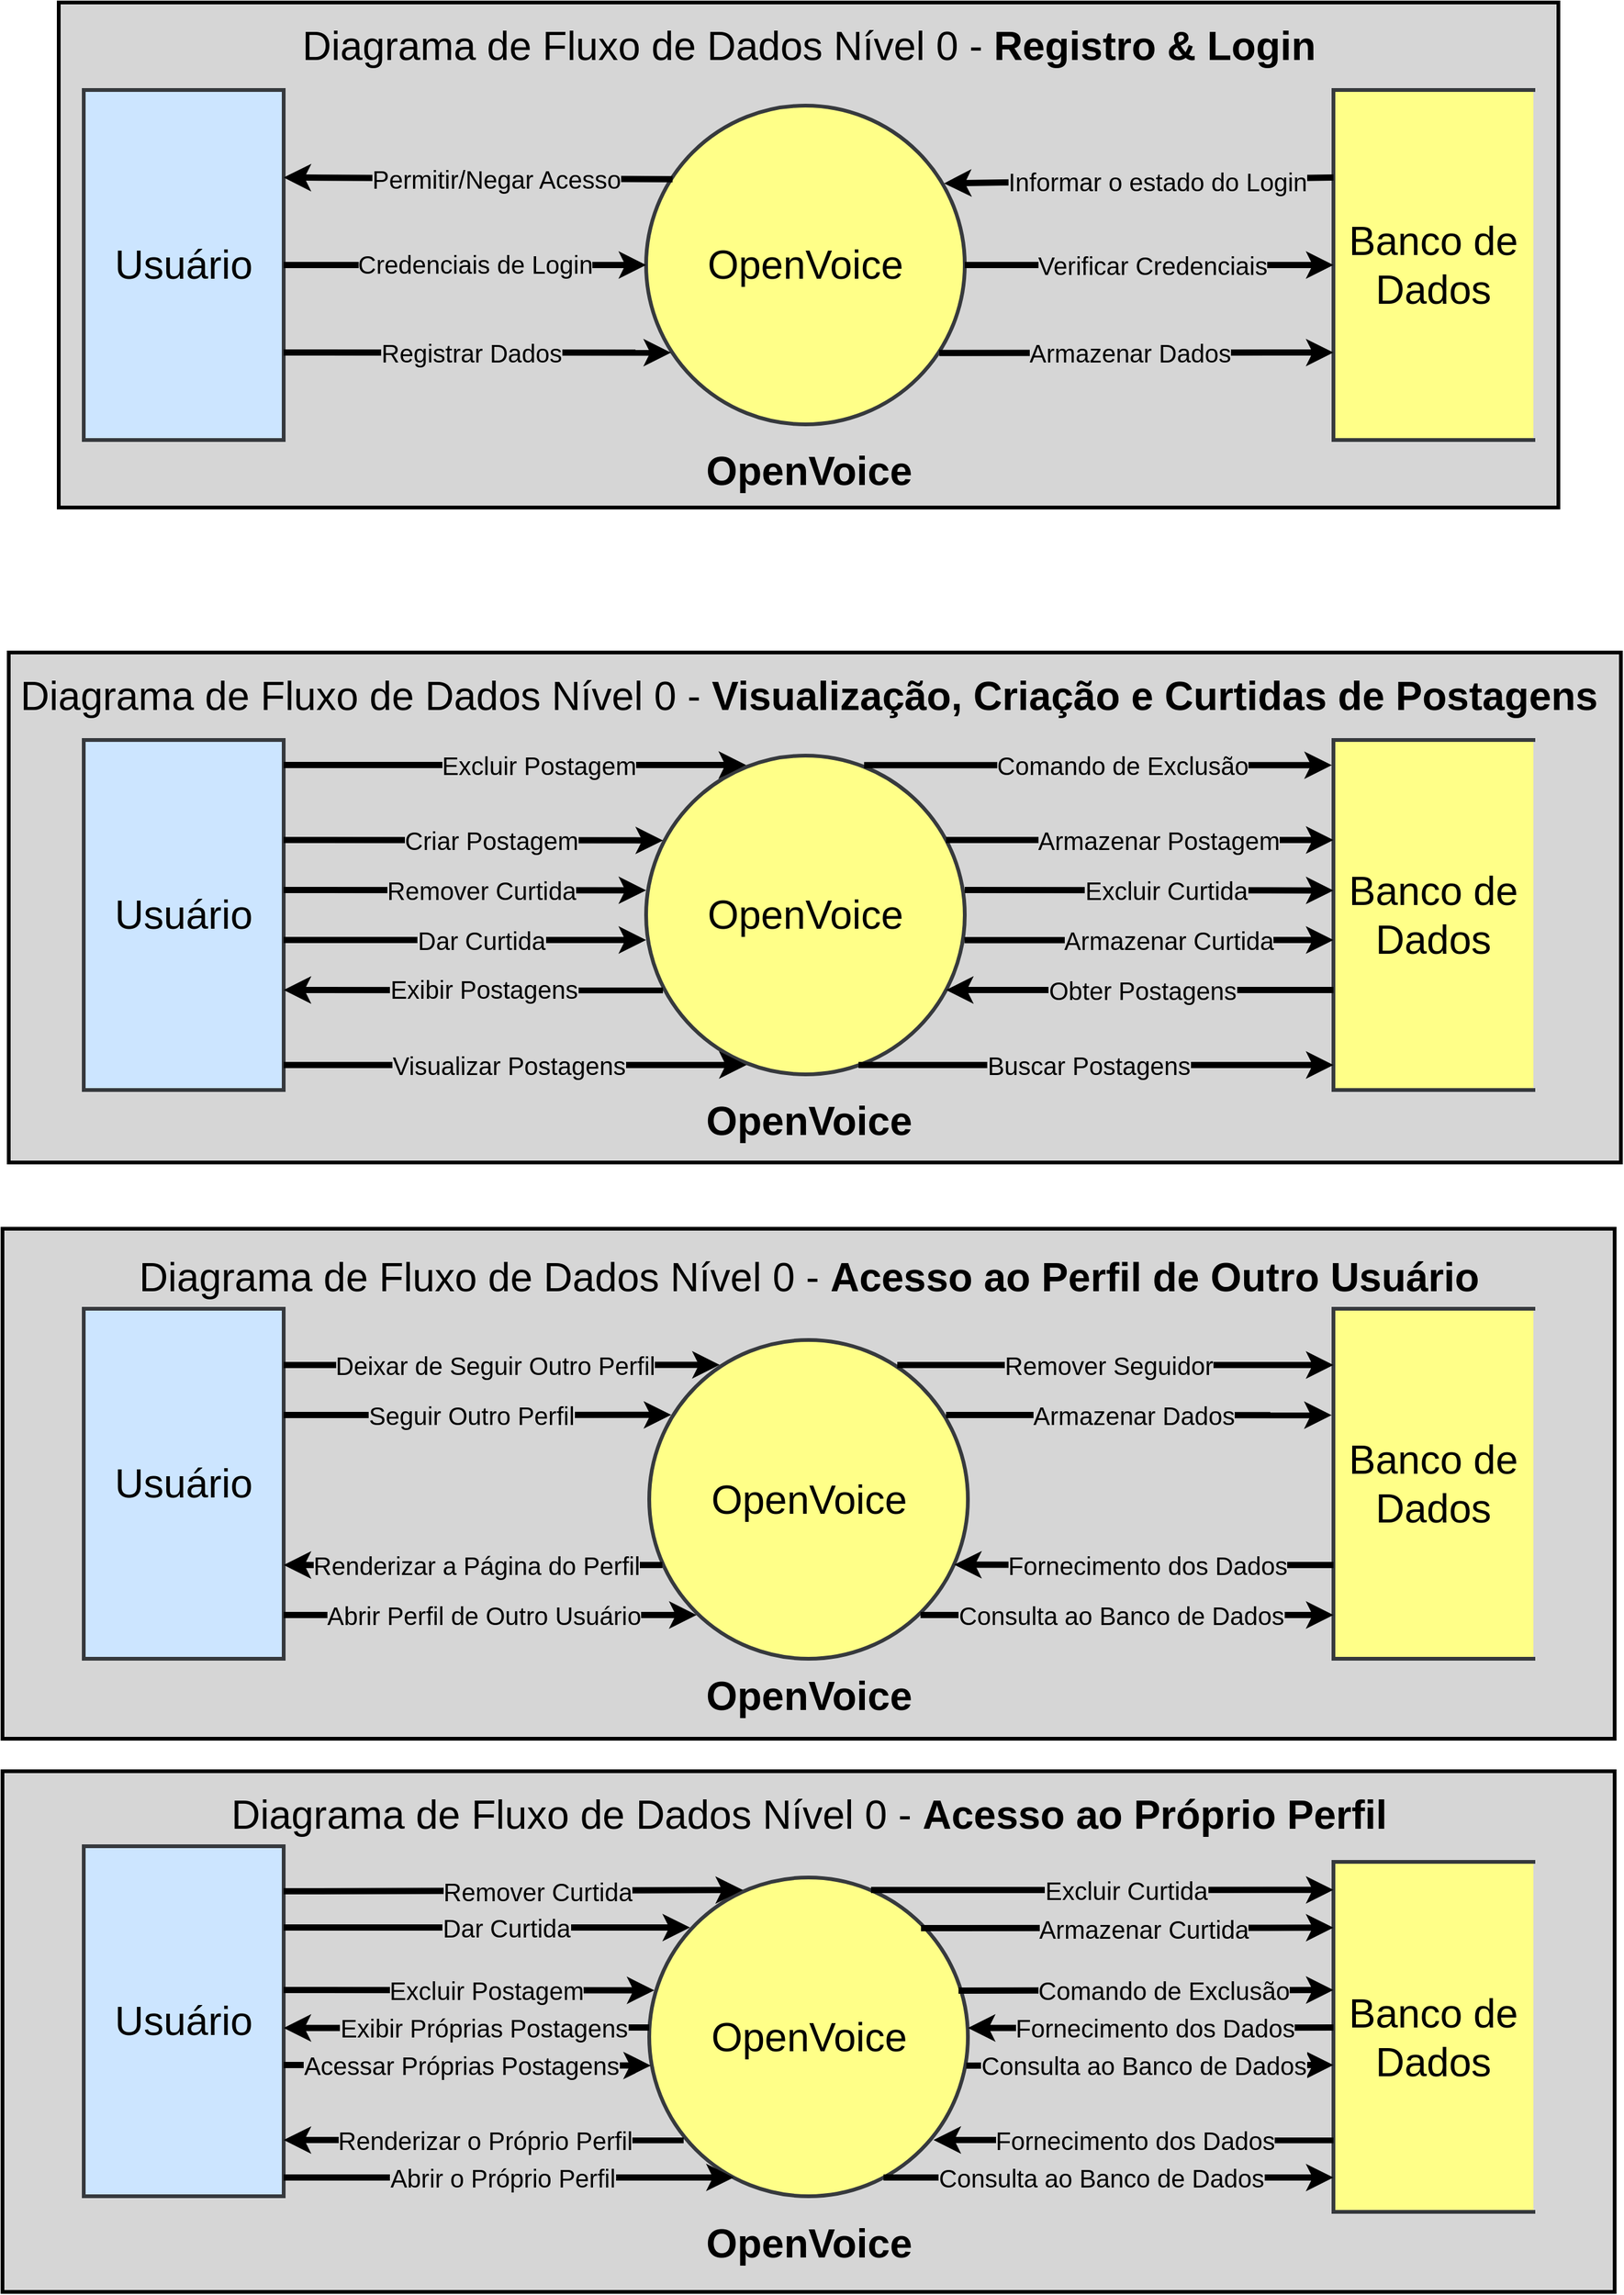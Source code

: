 <mxfile version="24.8.4">
  <diagram name="Page-1" id="RUOL-5rVlNPiTvtHbr-Q">
    <mxGraphModel dx="2350" dy="1189" grid="1" gridSize="10" guides="1" tooltips="1" connect="1" arrows="1" fold="1" page="1" pageScale="1" pageWidth="850" pageHeight="1100" math="0" shadow="0">
      <root>
        <mxCell id="0" />
        <mxCell id="1" parent="0" />
        <mxCell id="506OfyDcRm0gbcX-E0wF-4" value="" style="group" parent="1" vertex="1" connectable="0">
          <mxGeometry x="-560" y="150" width="1200" height="404" as="geometry" />
        </mxCell>
        <mxCell id="dgugD9RGf2uUf7r9yJ4--31" value="" style="rounded=0;whiteSpace=wrap;html=1;font-weight:bold;strokeWidth=3;perimeterSpacing=0;fillColor=#D6D6D6;fillStyle=solid;" parent="506OfyDcRm0gbcX-E0wF-4" vertex="1">
          <mxGeometry width="1200" height="404" as="geometry" />
        </mxCell>
        <mxCell id="dgugD9RGf2uUf7r9yJ4--1" value="&lt;font style=&quot;font-size: 32px;&quot;&gt;OpenVoice&lt;br&gt;&lt;/font&gt;" style="ellipse;whiteSpace=wrap;html=1;aspect=fixed;strokeWidth=3;fillColor=#ffff88;strokeColor=#36393d;" parent="506OfyDcRm0gbcX-E0wF-4" vertex="1">
          <mxGeometry x="470" y="82.5" width="255" height="255" as="geometry" />
        </mxCell>
        <mxCell id="dgugD9RGf2uUf7r9yJ4--2" value="&lt;font style=&quot;font-size: 32px;&quot;&gt;Usuário&lt;/font&gt;" style="html=1;dashed=0;whiteSpace=wrap;strokeWidth=3;fillColor=#cce5ff;strokeColor=#36393d;" parent="506OfyDcRm0gbcX-E0wF-4" vertex="1">
          <mxGeometry x="20" y="70" width="160" height="280" as="geometry" />
        </mxCell>
        <mxCell id="dgugD9RGf2uUf7r9yJ4--3" value="&lt;font style=&quot;font-size: 32px;&quot;&gt;Banco de Dados&lt;br&gt;&lt;/font&gt;" style="html=1;dashed=0;whiteSpace=wrap;shape=partialRectangle;right=0;strokeWidth=3;fillColor=#ffff88;strokeColor=#36393d;" parent="506OfyDcRm0gbcX-E0wF-4" vertex="1">
          <mxGeometry x="1020" y="70" width="160" height="280" as="geometry" />
        </mxCell>
        <mxCell id="dgugD9RGf2uUf7r9yJ4--4" value="&amp;nbsp;" style="endArrow=classic;html=1;rounded=0;strokeWidth=5;exitX=1;exitY=0.75;exitDx=0;exitDy=0;entryX=0.078;entryY=0.775;entryDx=0;entryDy=0;startArrow=none;startFill=0;endFill=1;entryPerimeter=0;" parent="506OfyDcRm0gbcX-E0wF-4" source="dgugD9RGf2uUf7r9yJ4--2" target="dgugD9RGf2uUf7r9yJ4--1" edge="1">
          <mxGeometry width="50" height="50" relative="1" as="geometry">
            <mxPoint x="470" y="340" as="sourcePoint" />
            <mxPoint x="520" y="290" as="targetPoint" />
          </mxGeometry>
        </mxCell>
        <mxCell id="dgugD9RGf2uUf7r9yJ4--5" value="&lt;font style=&quot;font-size: 20px;&quot;&gt;Registrar Dados&lt;/font&gt;" style="edgeLabel;html=1;align=center;verticalAlign=middle;resizable=0;points=[];labelBackgroundColor=#d6d6d6;" parent="dgugD9RGf2uUf7r9yJ4--4" vertex="1" connectable="0">
          <mxGeometry x="-0.032" relative="1" as="geometry">
            <mxPoint as="offset" />
          </mxGeometry>
        </mxCell>
        <mxCell id="dgugD9RGf2uUf7r9yJ4--10" value="" style="endArrow=classic;html=1;rounded=0;strokeWidth=5;endFill=1;exitX=1;exitY=0.5;exitDx=0;exitDy=0;entryX=0;entryY=0.5;entryDx=0;entryDy=0;" parent="506OfyDcRm0gbcX-E0wF-4" source="dgugD9RGf2uUf7r9yJ4--2" target="dgugD9RGf2uUf7r9yJ4--1" edge="1">
          <mxGeometry width="50" height="50" relative="1" as="geometry">
            <mxPoint x="268.0" y="207.71" as="sourcePoint" />
            <mxPoint x="360" y="230" as="targetPoint" />
          </mxGeometry>
        </mxCell>
        <mxCell id="dgugD9RGf2uUf7r9yJ4--15" value="&lt;font style=&quot;font-size: 20px;&quot;&gt;Credenciais de Login&lt;br&gt;&lt;/font&gt;" style="edgeLabel;html=1;align=center;verticalAlign=middle;resizable=0;points=[];labelBackgroundColor=#d6d6d6;" parent="dgugD9RGf2uUf7r9yJ4--10" vertex="1" connectable="0">
          <mxGeometry x="0.052" y="1" relative="1" as="geometry">
            <mxPoint as="offset" />
          </mxGeometry>
        </mxCell>
        <mxCell id="dgugD9RGf2uUf7r9yJ4--14" value="" style="endArrow=classic;html=1;rounded=0;strokeWidth=5;endFill=1;exitX=1;exitY=0.5;exitDx=0;exitDy=0;entryX=0;entryY=0.5;entryDx=0;entryDy=0;startArrow=none;startFill=0;" parent="506OfyDcRm0gbcX-E0wF-4" source="dgugD9RGf2uUf7r9yJ4--1" target="dgugD9RGf2uUf7r9yJ4--3" edge="1">
          <mxGeometry width="50" height="50" relative="1" as="geometry">
            <mxPoint x="740.0" y="216.32" as="sourcePoint" />
            <mxPoint x="1313.96" y="203.68" as="targetPoint" />
          </mxGeometry>
        </mxCell>
        <mxCell id="dgugD9RGf2uUf7r9yJ4--17" value="&lt;font style=&quot;font-size: 20px;&quot;&gt;Verificar Credenciais&lt;br&gt;&lt;/font&gt;" style="edgeLabel;html=1;align=center;verticalAlign=middle;resizable=0;points=[];labelBackgroundColor=#d6d6d6;" parent="dgugD9RGf2uUf7r9yJ4--14" vertex="1" connectable="0">
          <mxGeometry x="-0.158" relative="1" as="geometry">
            <mxPoint x="26" as="offset" />
          </mxGeometry>
        </mxCell>
        <mxCell id="dgugD9RGf2uUf7r9yJ4--18" value="" style="endArrow=none;html=1;rounded=0;strokeWidth=5;endFill=0;entryX=0;entryY=0.25;entryDx=0;entryDy=0;startArrow=classic;startFill=1;exitX=0.935;exitY=0.244;exitDx=0;exitDy=0;exitPerimeter=0;" parent="506OfyDcRm0gbcX-E0wF-4" source="dgugD9RGf2uUf7r9yJ4--1" target="dgugD9RGf2uUf7r9yJ4--3" edge="1">
          <mxGeometry width="50" height="50" relative="1" as="geometry">
            <mxPoint x="700" y="-17.66" as="sourcePoint" />
            <mxPoint x="1257.5" y="-40.0" as="targetPoint" />
          </mxGeometry>
        </mxCell>
        <mxCell id="dgugD9RGf2uUf7r9yJ4--19" value="&lt;font style=&quot;font-size: 20px;&quot;&gt;Informar o estado do Login&lt;br&gt;&lt;/font&gt;" style="edgeLabel;html=1;align=center;verticalAlign=middle;resizable=0;points=[];labelBackgroundColor=#d6d6d6;" parent="dgugD9RGf2uUf7r9yJ4--18" vertex="1" connectable="0">
          <mxGeometry x="-0.158" relative="1" as="geometry">
            <mxPoint x="39" as="offset" />
          </mxGeometry>
        </mxCell>
        <mxCell id="dgugD9RGf2uUf7r9yJ4--22" value="" style="endArrow=classic;html=1;rounded=0;strokeWidth=5;endFill=1;entryX=1;entryY=0.25;entryDx=0;entryDy=0;startArrow=none;startFill=0;exitX=0.083;exitY=0.231;exitDx=0;exitDy=0;exitPerimeter=0;" parent="506OfyDcRm0gbcX-E0wF-4" source="dgugD9RGf2uUf7r9yJ4--1" target="dgugD9RGf2uUf7r9yJ4--2" edge="1">
          <mxGeometry width="50" height="50" relative="1" as="geometry">
            <mxPoint x="360.0" y="33.1" as="sourcePoint" />
            <mxPoint x="911.2" as="targetPoint" />
          </mxGeometry>
        </mxCell>
        <mxCell id="dgugD9RGf2uUf7r9yJ4--23" value="&lt;font style=&quot;font-size: 20px;&quot;&gt;Permitir/Negar Acesso&lt;br&gt;&lt;/font&gt;" style="edgeLabel;html=1;align=center;verticalAlign=middle;resizable=0;points=[];labelBackgroundColor=#d6d6d6;" parent="dgugD9RGf2uUf7r9yJ4--22" vertex="1" connectable="0">
          <mxGeometry x="-0.158" relative="1" as="geometry">
            <mxPoint x="-10" as="offset" />
          </mxGeometry>
        </mxCell>
        <mxCell id="dgugD9RGf2uUf7r9yJ4--28" value="&amp;nbsp;" style="endArrow=classic;html=1;rounded=0;strokeWidth=5;exitX=0.92;exitY=0.776;exitDx=0;exitDy=0;entryX=0.078;entryY=0.775;entryDx=0;entryDy=0;startArrow=none;startFill=0;endFill=1;entryPerimeter=0;exitPerimeter=0;" parent="506OfyDcRm0gbcX-E0wF-4" source="dgugD9RGf2uUf7r9yJ4--1" edge="1">
          <mxGeometry width="50" height="50" relative="1" as="geometry">
            <mxPoint x="710" y="280" as="sourcePoint" />
            <mxPoint x="1020" y="280" as="targetPoint" />
          </mxGeometry>
        </mxCell>
        <mxCell id="dgugD9RGf2uUf7r9yJ4--29" value="&lt;font style=&quot;font-size: 20px;&quot;&gt;Armazenar Dados&lt;br&gt;&lt;/font&gt;" style="edgeLabel;html=1;align=center;verticalAlign=middle;resizable=0;points=[];labelBackgroundColor=#d6d6d6;" parent="dgugD9RGf2uUf7r9yJ4--28" vertex="1" connectable="0">
          <mxGeometry x="-0.032" relative="1" as="geometry">
            <mxPoint as="offset" />
          </mxGeometry>
        </mxCell>
        <mxCell id="506OfyDcRm0gbcX-E0wF-2" value="&lt;font style=&quot;font-size: 32px;&quot;&gt;Diagrama de Fluxo de Dados Nível 0 - &lt;b&gt;Registro &amp;amp; Login&lt;/b&gt;&lt;br&gt;&lt;/font&gt;" style="text;html=1;align=center;verticalAlign=middle;resizable=0;points=[];autosize=1;strokeColor=none;fillColor=none;" parent="506OfyDcRm0gbcX-E0wF-4" vertex="1">
          <mxGeometry x="185" y="10" width="830" height="50" as="geometry" />
        </mxCell>
        <mxCell id="506OfyDcRm0gbcX-E0wF-3" value="&lt;b&gt;&lt;font style=&quot;font-size: 32px;&quot;&gt;OpenVoice&lt;/font&gt;&lt;/b&gt;" style="text;html=1;align=center;verticalAlign=middle;resizable=0;points=[];autosize=1;strokeColor=none;fillColor=none;" parent="506OfyDcRm0gbcX-E0wF-4" vertex="1">
          <mxGeometry x="505" y="350" width="190" height="50" as="geometry" />
        </mxCell>
        <mxCell id="506OfyDcRm0gbcX-E0wF-6" value="d" style="group" parent="1" vertex="1" connectable="0">
          <mxGeometry x="-560" y="670" width="1250" height="408" as="geometry" />
        </mxCell>
        <mxCell id="506OfyDcRm0gbcX-E0wF-49" value="" style="rounded=0;whiteSpace=wrap;html=1;font-weight:bold;strokeWidth=3;perimeterSpacing=0;fillColor=#D6D6D6;fillStyle=solid;" parent="506OfyDcRm0gbcX-E0wF-6" vertex="1">
          <mxGeometry x="-40" width="1290" height="408" as="geometry" />
        </mxCell>
        <mxCell id="506OfyDcRm0gbcX-E0wF-8" value="&lt;font style=&quot;font-size: 32px;&quot;&gt;OpenVoice&lt;br&gt;&lt;/font&gt;" style="ellipse;whiteSpace=wrap;html=1;aspect=fixed;strokeWidth=3;fillColor=#ffff88;strokeColor=#36393d;" parent="506OfyDcRm0gbcX-E0wF-6" vertex="1">
          <mxGeometry x="470" y="82.5" width="255" height="255" as="geometry" />
        </mxCell>
        <mxCell id="506OfyDcRm0gbcX-E0wF-9" value="&lt;font style=&quot;font-size: 32px;&quot;&gt;Usuário&lt;/font&gt;" style="html=1;dashed=0;whiteSpace=wrap;strokeWidth=3;fillColor=#cce5ff;strokeColor=#36393d;" parent="506OfyDcRm0gbcX-E0wF-6" vertex="1">
          <mxGeometry x="20" y="70" width="160" height="280" as="geometry" />
        </mxCell>
        <mxCell id="506OfyDcRm0gbcX-E0wF-10" value="&lt;font style=&quot;font-size: 32px;&quot;&gt;Banco de Dados&lt;br&gt;&lt;/font&gt;" style="html=1;dashed=0;whiteSpace=wrap;shape=partialRectangle;right=0;strokeWidth=3;fillColor=#ffff88;strokeColor=#36393d;" parent="506OfyDcRm0gbcX-E0wF-6" vertex="1">
          <mxGeometry x="1020" y="70" width="160" height="280" as="geometry" />
        </mxCell>
        <mxCell id="506OfyDcRm0gbcX-E0wF-11" value="&amp;nbsp;" style="endArrow=classic;html=1;rounded=0;strokeWidth=5;startArrow=none;startFill=0;endFill=1;" parent="506OfyDcRm0gbcX-E0wF-6" edge="1">
          <mxGeometry width="50" height="50" relative="1" as="geometry">
            <mxPoint x="180" y="330" as="sourcePoint" />
            <mxPoint x="550.385" y="330" as="targetPoint" />
          </mxGeometry>
        </mxCell>
        <mxCell id="506OfyDcRm0gbcX-E0wF-12" value="&lt;font style=&quot;font-size: 20px;&quot;&gt;Visualizar Postagens&lt;br&gt;&lt;/font&gt;" style="edgeLabel;html=1;align=center;verticalAlign=middle;resizable=0;points=[];labelBackgroundColor=#d6d6d6;" parent="506OfyDcRm0gbcX-E0wF-11" vertex="1" connectable="0">
          <mxGeometry x="-0.032" relative="1" as="geometry">
            <mxPoint as="offset" />
          </mxGeometry>
        </mxCell>
        <mxCell id="506OfyDcRm0gbcX-E0wF-13" value="" style="endArrow=none;html=1;rounded=0;strokeWidth=5;endFill=0;startArrow=classic;startFill=1;entryX=0.053;entryY=0.736;entryDx=0;entryDy=0;entryPerimeter=0;" parent="506OfyDcRm0gbcX-E0wF-6" target="506OfyDcRm0gbcX-E0wF-8" edge="1">
          <mxGeometry width="50" height="50" relative="1" as="geometry">
            <mxPoint x="180" y="270" as="sourcePoint" />
            <mxPoint x="480" y="270" as="targetPoint" />
          </mxGeometry>
        </mxCell>
        <mxCell id="506OfyDcRm0gbcX-E0wF-14" value="&lt;font style=&quot;font-size: 20px;&quot;&gt;Exibir Postagens&lt;br&gt;&lt;/font&gt;" style="edgeLabel;html=1;align=center;verticalAlign=middle;resizable=0;points=[];labelBackgroundColor=#d6d6d6;" parent="506OfyDcRm0gbcX-E0wF-13" vertex="1" connectable="0">
          <mxGeometry x="0.052" y="1" relative="1" as="geometry">
            <mxPoint as="offset" />
          </mxGeometry>
        </mxCell>
        <mxCell id="506OfyDcRm0gbcX-E0wF-15" value="&amp;nbsp;" style="endArrow=none;html=1;rounded=0;strokeWidth=5;endFill=0;startArrow=classic;startFill=1;" parent="506OfyDcRm0gbcX-E0wF-6" edge="1">
          <mxGeometry width="50" height="50" relative="1" as="geometry">
            <mxPoint x="710" y="270" as="sourcePoint" />
            <mxPoint x="1020" y="270" as="targetPoint" />
          </mxGeometry>
        </mxCell>
        <mxCell id="506OfyDcRm0gbcX-E0wF-16" value="&lt;font style=&quot;font-size: 20px;&quot;&gt;Obter Postagens&lt;br&gt;&lt;/font&gt;" style="edgeLabel;html=1;align=center;verticalAlign=middle;resizable=0;points=[];labelBackgroundColor=#d6d6d6;" parent="506OfyDcRm0gbcX-E0wF-15" vertex="1" connectable="0">
          <mxGeometry x="-0.158" relative="1" as="geometry">
            <mxPoint x="26" as="offset" />
          </mxGeometry>
        </mxCell>
        <mxCell id="506OfyDcRm0gbcX-E0wF-17" value="" style="endArrow=classic;html=1;rounded=0;strokeWidth=5;endFill=1;startArrow=none;startFill=0;exitX=0.999;exitY=0.579;exitDx=0;exitDy=0;exitPerimeter=0;" parent="506OfyDcRm0gbcX-E0wF-6" source="506OfyDcRm0gbcX-E0wF-8" edge="1">
          <mxGeometry width="50" height="50" relative="1" as="geometry">
            <mxPoint x="730" y="230" as="sourcePoint" />
            <mxPoint x="1020" y="230" as="targetPoint" />
          </mxGeometry>
        </mxCell>
        <mxCell id="506OfyDcRm0gbcX-E0wF-18" value="&lt;font style=&quot;font-size: 20px;&quot;&gt;Armazenar Curtida&lt;br&gt;&lt;/font&gt;" style="edgeLabel;html=1;align=center;verticalAlign=middle;resizable=0;points=[];labelBackgroundColor=#d6d6d6;" parent="506OfyDcRm0gbcX-E0wF-17" vertex="1" connectable="0">
          <mxGeometry x="-0.158" relative="1" as="geometry">
            <mxPoint x="39" as="offset" />
          </mxGeometry>
        </mxCell>
        <mxCell id="506OfyDcRm0gbcX-E0wF-19" value="" style="endArrow=none;html=1;rounded=0;strokeWidth=5;endFill=0;startArrow=classic;startFill=1;" parent="506OfyDcRm0gbcX-E0wF-6" edge="1">
          <mxGeometry width="50" height="50" relative="1" as="geometry">
            <mxPoint x="470" y="230" as="sourcePoint" />
            <mxPoint x="180" y="230" as="targetPoint" />
          </mxGeometry>
        </mxCell>
        <mxCell id="506OfyDcRm0gbcX-E0wF-20" value="&lt;font style=&quot;font-size: 20px;&quot;&gt;Dar Curtida&lt;br&gt;&lt;/font&gt;" style="edgeLabel;html=1;align=center;verticalAlign=middle;resizable=0;points=[];labelBackgroundColor=#d6d6d6;" parent="506OfyDcRm0gbcX-E0wF-19" vertex="1" connectable="0">
          <mxGeometry x="-0.158" relative="1" as="geometry">
            <mxPoint x="-10" as="offset" />
          </mxGeometry>
        </mxCell>
        <mxCell id="506OfyDcRm0gbcX-E0wF-21" value="&amp;nbsp;" style="endArrow=classic;html=1;rounded=0;strokeWidth=5;startArrow=none;startFill=0;endFill=1;" parent="506OfyDcRm0gbcX-E0wF-6" edge="1">
          <mxGeometry width="50" height="50" relative="1" as="geometry">
            <mxPoint x="640" y="330" as="sourcePoint" />
            <mxPoint x="1020" y="330" as="targetPoint" />
          </mxGeometry>
        </mxCell>
        <mxCell id="506OfyDcRm0gbcX-E0wF-22" value="&lt;font style=&quot;font-size: 20px;&quot;&gt;Buscar Postagens&lt;br&gt;&lt;/font&gt;" style="edgeLabel;html=1;align=center;verticalAlign=middle;resizable=0;points=[];labelBackgroundColor=#d6d6d6;" parent="506OfyDcRm0gbcX-E0wF-21" vertex="1" connectable="0">
          <mxGeometry x="-0.032" relative="1" as="geometry">
            <mxPoint as="offset" />
          </mxGeometry>
        </mxCell>
        <mxCell id="506OfyDcRm0gbcX-E0wF-23" value="&lt;font style=&quot;font-size: 32px;&quot;&gt;Diagrama de Fluxo de Dados Nível 0 - &lt;b&gt;Visualização, Criação e Curtidas de Postagens&lt;br&gt;&lt;/b&gt;&lt;/font&gt;" style="text;html=1;align=center;verticalAlign=middle;resizable=0;points=[];autosize=1;strokeColor=none;fillColor=none;" parent="506OfyDcRm0gbcX-E0wF-6" vertex="1">
          <mxGeometry x="-40" y="10" width="1280" height="50" as="geometry" />
        </mxCell>
        <mxCell id="506OfyDcRm0gbcX-E0wF-24" value="&lt;b&gt;&lt;font style=&quot;font-size: 32px;&quot;&gt;OpenVoice&lt;/font&gt;&lt;/b&gt;" style="text;html=1;align=center;verticalAlign=middle;resizable=0;points=[];autosize=1;strokeColor=none;fillColor=none;" parent="506OfyDcRm0gbcX-E0wF-6" vertex="1">
          <mxGeometry x="505" y="350" width="190" height="50" as="geometry" />
        </mxCell>
        <mxCell id="506OfyDcRm0gbcX-E0wF-26" value="" style="endArrow=none;html=1;rounded=0;strokeWidth=5;endFill=0;startArrow=classic;startFill=1;" parent="506OfyDcRm0gbcX-E0wF-6" edge="1">
          <mxGeometry width="50" height="50" relative="1" as="geometry">
            <mxPoint x="470" y="190.24" as="sourcePoint" />
            <mxPoint x="180" y="190.0" as="targetPoint" />
          </mxGeometry>
        </mxCell>
        <mxCell id="506OfyDcRm0gbcX-E0wF-27" value="&lt;font style=&quot;font-size: 20px;&quot;&gt;Remover Curtida&lt;br&gt;&lt;/font&gt;" style="edgeLabel;html=1;align=center;verticalAlign=middle;resizable=0;points=[];labelBackgroundColor=#d6d6d6;" parent="506OfyDcRm0gbcX-E0wF-26" vertex="1" connectable="0">
          <mxGeometry x="-0.158" relative="1" as="geometry">
            <mxPoint x="-10" as="offset" />
          </mxGeometry>
        </mxCell>
        <mxCell id="506OfyDcRm0gbcX-E0wF-28" value="" style="endArrow=none;html=1;rounded=0;strokeWidth=5;endFill=0;startArrow=classic;startFill=1;" parent="506OfyDcRm0gbcX-E0wF-6" edge="1">
          <mxGeometry width="50" height="50" relative="1" as="geometry">
            <mxPoint x="1020" y="190.34" as="sourcePoint" />
            <mxPoint x="725" y="190.0" as="targetPoint" />
          </mxGeometry>
        </mxCell>
        <mxCell id="506OfyDcRm0gbcX-E0wF-29" value="&lt;font style=&quot;font-size: 20px;&quot;&gt;Excluir&lt;/font&gt;&lt;font style=&quot;font-size: 20px;&quot;&gt; Curtida&lt;br&gt;&lt;/font&gt;" style="edgeLabel;html=1;align=center;verticalAlign=middle;resizable=0;points=[];labelBackgroundColor=#d6d6d6;" parent="506OfyDcRm0gbcX-E0wF-28" vertex="1" connectable="0">
          <mxGeometry x="-0.158" relative="1" as="geometry">
            <mxPoint x="-10" as="offset" />
          </mxGeometry>
        </mxCell>
        <mxCell id="506OfyDcRm0gbcX-E0wF-30" value="" style="endArrow=none;html=1;rounded=0;strokeWidth=5;endFill=0;startArrow=classic;startFill=1;exitX=0.053;exitY=0.266;exitDx=0;exitDy=0;exitPerimeter=0;" parent="506OfyDcRm0gbcX-E0wF-6" source="506OfyDcRm0gbcX-E0wF-8" edge="1">
          <mxGeometry width="50" height="50" relative="1" as="geometry">
            <mxPoint x="480" y="150" as="sourcePoint" />
            <mxPoint x="180" y="150" as="targetPoint" />
          </mxGeometry>
        </mxCell>
        <mxCell id="506OfyDcRm0gbcX-E0wF-31" value="&lt;font style=&quot;font-size: 20px;&quot;&gt;Criar Postagem&lt;br&gt;&lt;/font&gt;" style="edgeLabel;html=1;align=center;verticalAlign=middle;resizable=0;points=[];labelBackgroundColor=#d6d6d6;" parent="506OfyDcRm0gbcX-E0wF-30" vertex="1" connectable="0">
          <mxGeometry x="-0.158" relative="1" as="geometry">
            <mxPoint x="-10" as="offset" />
          </mxGeometry>
        </mxCell>
        <mxCell id="506OfyDcRm0gbcX-E0wF-33" value="" style="endArrow=none;html=1;rounded=0;strokeWidth=5;endFill=0;startArrow=classic;startFill=1;" parent="506OfyDcRm0gbcX-E0wF-6" edge="1">
          <mxGeometry width="50" height="50" relative="1" as="geometry">
            <mxPoint x="1020" y="150" as="sourcePoint" />
            <mxPoint x="710" y="150" as="targetPoint" />
          </mxGeometry>
        </mxCell>
        <mxCell id="506OfyDcRm0gbcX-E0wF-34" value="&lt;font style=&quot;font-size: 20px;&quot;&gt;Armazenar Postagem&lt;br&gt;&lt;/font&gt;" style="edgeLabel;html=1;align=center;verticalAlign=middle;resizable=0;points=[];labelBackgroundColor=#d6d6d6;" parent="506OfyDcRm0gbcX-E0wF-33" vertex="1" connectable="0">
          <mxGeometry x="-0.158" relative="1" as="geometry">
            <mxPoint x="-10" as="offset" />
          </mxGeometry>
        </mxCell>
        <mxCell id="506OfyDcRm0gbcX-E0wF-35" value="" style="endArrow=none;html=1;rounded=0;strokeWidth=5;endFill=0;startArrow=classic;startFill=1;" parent="506OfyDcRm0gbcX-E0wF-6" edge="1">
          <mxGeometry width="50" height="50" relative="1" as="geometry">
            <mxPoint x="550" y="90" as="sourcePoint" />
            <mxPoint x="180" y="90" as="targetPoint" />
          </mxGeometry>
        </mxCell>
        <mxCell id="506OfyDcRm0gbcX-E0wF-36" value="&lt;font style=&quot;font-size: 20px;&quot;&gt;Excluir Postagem&lt;br&gt;&lt;/font&gt;" style="edgeLabel;html=1;align=center;verticalAlign=middle;resizable=0;points=[];labelBackgroundColor=#d6d6d6;" parent="506OfyDcRm0gbcX-E0wF-35" vertex="1" connectable="0">
          <mxGeometry x="-0.158" relative="1" as="geometry">
            <mxPoint x="-10" as="offset" />
          </mxGeometry>
        </mxCell>
        <mxCell id="506OfyDcRm0gbcX-E0wF-37" value="" style="endArrow=none;html=1;rounded=0;strokeWidth=5;endFill=0;startArrow=classic;startFill=1;exitX=-0.008;exitY=0.072;exitDx=0;exitDy=0;exitPerimeter=0;entryX=0.684;entryY=0.03;entryDx=0;entryDy=0;entryPerimeter=0;" parent="506OfyDcRm0gbcX-E0wF-6" target="506OfyDcRm0gbcX-E0wF-8" edge="1" source="506OfyDcRm0gbcX-E0wF-10">
          <mxGeometry width="50" height="50" relative="1" as="geometry">
            <mxPoint x="994.93" y="90" as="sourcePoint" />
            <mxPoint x="650" y="90" as="targetPoint" />
          </mxGeometry>
        </mxCell>
        <mxCell id="506OfyDcRm0gbcX-E0wF-38" value="&lt;font style=&quot;font-size: 20px;&quot;&gt;Comando de Exclusão&lt;br&gt;&lt;/font&gt;" style="edgeLabel;html=1;align=center;verticalAlign=middle;resizable=0;points=[];labelBackgroundColor=#d6d6d6;" parent="506OfyDcRm0gbcX-E0wF-37" vertex="1" connectable="0">
          <mxGeometry x="-0.158" relative="1" as="geometry">
            <mxPoint x="-10" as="offset" />
          </mxGeometry>
        </mxCell>
        <mxCell id="506OfyDcRm0gbcX-E0wF-43" value="&amp;nbsp;" style="text;whiteSpace=wrap;html=1;" parent="1" vertex="1">
          <mxGeometry x="20" y="770" width="40" height="40" as="geometry" />
        </mxCell>
        <mxCell id="TtyLyU8F_MTrgTWCTDSw-32" value="" style="group" vertex="1" connectable="0" parent="1">
          <mxGeometry x="-540" y="1195" width="1225" height="344" as="geometry" />
        </mxCell>
        <mxCell id="TtyLyU8F_MTrgTWCTDSw-25" value="" style="rounded=0;whiteSpace=wrap;html=1;font-weight:bold;strokeWidth=3;perimeterSpacing=0;fillColor=#D6D6D6;fillStyle=solid;" vertex="1" parent="TtyLyU8F_MTrgTWCTDSw-32">
          <mxGeometry x="-65" y="-64" width="1290" height="408" as="geometry" />
        </mxCell>
        <mxCell id="TtyLyU8F_MTrgTWCTDSw-1" value="&lt;font style=&quot;font-size: 32px;&quot;&gt;OpenVoice&lt;br&gt;&lt;/font&gt;" style="ellipse;whiteSpace=wrap;html=1;aspect=fixed;strokeWidth=3;fillColor=#ffff88;strokeColor=#36393d;" vertex="1" parent="TtyLyU8F_MTrgTWCTDSw-32">
          <mxGeometry x="452.5" y="25" width="255" height="255" as="geometry" />
        </mxCell>
        <mxCell id="TtyLyU8F_MTrgTWCTDSw-2" value="&lt;font style=&quot;font-size: 32px;&quot;&gt;Usuário&lt;/font&gt;" style="html=1;dashed=0;whiteSpace=wrap;strokeWidth=3;fillColor=#cce5ff;strokeColor=#36393d;" vertex="1" parent="TtyLyU8F_MTrgTWCTDSw-32">
          <mxGeometry width="160" height="280" as="geometry" />
        </mxCell>
        <mxCell id="TtyLyU8F_MTrgTWCTDSw-3" value="&lt;font style=&quot;font-size: 32px;&quot;&gt;Banco de Dados&lt;br&gt;&lt;/font&gt;" style="html=1;dashed=0;whiteSpace=wrap;shape=partialRectangle;right=0;strokeWidth=3;fillColor=#ffff88;strokeColor=#36393d;" vertex="1" parent="TtyLyU8F_MTrgTWCTDSw-32">
          <mxGeometry x="1000" width="160" height="280" as="geometry" />
        </mxCell>
        <mxCell id="TtyLyU8F_MTrgTWCTDSw-5" value="&amp;nbsp;" style="endArrow=classic;html=1;rounded=0;strokeWidth=5;startArrow=none;startFill=0;endFill=1;" edge="1" parent="TtyLyU8F_MTrgTWCTDSw-32">
          <mxGeometry width="50" height="50" relative="1" as="geometry">
            <mxPoint x="160" y="245" as="sourcePoint" />
            <mxPoint x="490.385" y="245" as="targetPoint" />
          </mxGeometry>
        </mxCell>
        <mxCell id="TtyLyU8F_MTrgTWCTDSw-6" value="&lt;font style=&quot;font-size: 20px;&quot;&gt;Abrir Perfil de Outro Usuário &lt;br&gt;&lt;/font&gt;" style="edgeLabel;html=1;align=center;verticalAlign=middle;resizable=0;points=[];labelBackgroundColor=#d6d6d6;" vertex="1" connectable="0" parent="TtyLyU8F_MTrgTWCTDSw-5">
          <mxGeometry x="-0.032" relative="1" as="geometry">
            <mxPoint as="offset" />
          </mxGeometry>
        </mxCell>
        <mxCell id="TtyLyU8F_MTrgTWCTDSw-7" value="&amp;nbsp;" style="endArrow=classic;html=1;rounded=0;strokeWidth=5;startArrow=none;startFill=0;endFill=1;" edge="1" parent="TtyLyU8F_MTrgTWCTDSw-32">
          <mxGeometry width="50" height="50" relative="1" as="geometry">
            <mxPoint x="669.62" y="245" as="sourcePoint" />
            <mxPoint x="1000.005" y="245" as="targetPoint" />
          </mxGeometry>
        </mxCell>
        <mxCell id="TtyLyU8F_MTrgTWCTDSw-8" value="&lt;font style=&quot;font-size: 20px;&quot;&gt;Consulta ao Banco de Dados&lt;br&gt;&lt;/font&gt;" style="edgeLabel;html=1;align=center;verticalAlign=middle;resizable=0;points=[];labelBackgroundColor=#d6d6d6;" vertex="1" connectable="0" parent="TtyLyU8F_MTrgTWCTDSw-7">
          <mxGeometry x="-0.032" relative="1" as="geometry">
            <mxPoint as="offset" />
          </mxGeometry>
        </mxCell>
        <mxCell id="TtyLyU8F_MTrgTWCTDSw-9" value="&amp;nbsp;" style="endArrow=none;html=1;rounded=0;strokeWidth=5;endFill=0;startArrow=classic;startFill=1;exitX=0.957;exitY=0.705;exitDx=0;exitDy=0;exitPerimeter=0;" edge="1" parent="TtyLyU8F_MTrgTWCTDSw-32" source="TtyLyU8F_MTrgTWCTDSw-1">
          <mxGeometry width="50" height="50" relative="1" as="geometry">
            <mxPoint x="700" y="205" as="sourcePoint" />
            <mxPoint x="1000" y="205" as="targetPoint" />
          </mxGeometry>
        </mxCell>
        <mxCell id="TtyLyU8F_MTrgTWCTDSw-10" value="&lt;font style=&quot;font-size: 20px;&quot;&gt;Fornecimento dos Dados&lt;br&gt;&lt;/font&gt;" style="edgeLabel;html=1;align=center;verticalAlign=middle;resizable=0;points=[];labelBackgroundColor=#d6d6d6;" vertex="1" connectable="0" parent="TtyLyU8F_MTrgTWCTDSw-9">
          <mxGeometry x="-0.158" relative="1" as="geometry">
            <mxPoint x="26" as="offset" />
          </mxGeometry>
        </mxCell>
        <mxCell id="TtyLyU8F_MTrgTWCTDSw-11" value="&amp;nbsp;" style="endArrow=none;html=1;rounded=0;strokeWidth=5;endFill=0;startArrow=classic;startFill=1;exitX=0.957;exitY=0.705;exitDx=0;exitDy=0;exitPerimeter=0;" edge="1" parent="TtyLyU8F_MTrgTWCTDSw-32">
          <mxGeometry width="50" height="50" relative="1" as="geometry">
            <mxPoint x="160" y="205" as="sourcePoint" />
            <mxPoint x="463" y="205" as="targetPoint" />
          </mxGeometry>
        </mxCell>
        <mxCell id="TtyLyU8F_MTrgTWCTDSw-12" value="&lt;font style=&quot;font-size: 20px;&quot;&gt;Renderizar a Página do Perfil&lt;br&gt;&lt;/font&gt;" style="edgeLabel;html=1;align=center;verticalAlign=middle;resizable=0;points=[];labelBackgroundColor=#d6d6d6;" vertex="1" connectable="0" parent="TtyLyU8F_MTrgTWCTDSw-11">
          <mxGeometry x="-0.158" relative="1" as="geometry">
            <mxPoint x="26" as="offset" />
          </mxGeometry>
        </mxCell>
        <mxCell id="TtyLyU8F_MTrgTWCTDSw-14" value="&amp;nbsp;" style="endArrow=classic;html=1;rounded=0;strokeWidth=5;startArrow=none;startFill=0;endFill=1;entryX=0.069;entryY=0.235;entryDx=0;entryDy=0;entryPerimeter=0;" edge="1" parent="TtyLyU8F_MTrgTWCTDSw-32" target="TtyLyU8F_MTrgTWCTDSw-1">
          <mxGeometry width="50" height="50" relative="1" as="geometry">
            <mxPoint x="160" y="85.02" as="sourcePoint" />
            <mxPoint x="460" y="85" as="targetPoint" />
          </mxGeometry>
        </mxCell>
        <mxCell id="TtyLyU8F_MTrgTWCTDSw-15" value="&lt;font style=&quot;font-size: 20px;&quot;&gt;Seguir Outro Perfil&lt;br&gt;&lt;/font&gt;" style="edgeLabel;html=1;align=center;verticalAlign=middle;resizable=0;points=[];labelBackgroundColor=#d6d6d6;" vertex="1" connectable="0" parent="TtyLyU8F_MTrgTWCTDSw-14">
          <mxGeometry x="-0.032" relative="1" as="geometry">
            <mxPoint as="offset" />
          </mxGeometry>
        </mxCell>
        <mxCell id="TtyLyU8F_MTrgTWCTDSw-16" value="&amp;nbsp;" style="endArrow=classic;html=1;rounded=0;strokeWidth=5;startArrow=none;startFill=0;endFill=1;entryX=-0.009;entryY=0.304;entryDx=0;entryDy=0;entryPerimeter=0;" edge="1" parent="TtyLyU8F_MTrgTWCTDSw-32" target="TtyLyU8F_MTrgTWCTDSw-3">
          <mxGeometry width="50" height="50" relative="1" as="geometry">
            <mxPoint x="690" y="85" as="sourcePoint" />
            <mxPoint x="1000" y="85" as="targetPoint" />
          </mxGeometry>
        </mxCell>
        <mxCell id="TtyLyU8F_MTrgTWCTDSw-17" value="&lt;font style=&quot;font-size: 20px;&quot;&gt;Armazenar Dados&lt;br&gt;&lt;/font&gt;" style="edgeLabel;html=1;align=center;verticalAlign=middle;resizable=0;points=[];labelBackgroundColor=#d6d6d6;" vertex="1" connectable="0" parent="TtyLyU8F_MTrgTWCTDSw-16">
          <mxGeometry x="-0.032" relative="1" as="geometry">
            <mxPoint as="offset" />
          </mxGeometry>
        </mxCell>
        <mxCell id="TtyLyU8F_MTrgTWCTDSw-21" value="&amp;nbsp;" style="endArrow=classic;html=1;rounded=0;strokeWidth=5;startArrow=none;startFill=0;endFill=1;entryX=0.221;entryY=0.078;entryDx=0;entryDy=0;entryPerimeter=0;" edge="1" parent="TtyLyU8F_MTrgTWCTDSw-32" target="TtyLyU8F_MTrgTWCTDSw-1">
          <mxGeometry width="50" height="50" relative="1" as="geometry">
            <mxPoint x="160" y="45" as="sourcePoint" />
            <mxPoint x="490.385" y="45" as="targetPoint" />
          </mxGeometry>
        </mxCell>
        <mxCell id="TtyLyU8F_MTrgTWCTDSw-22" value="&lt;font style=&quot;font-size: 20px;&quot;&gt;Deixar de Seguir Outro Perfil&lt;br&gt;&lt;/font&gt;" style="edgeLabel;html=1;align=center;verticalAlign=middle;resizable=0;points=[];labelBackgroundColor=#d6d6d6;" vertex="1" connectable="0" parent="TtyLyU8F_MTrgTWCTDSw-21">
          <mxGeometry x="-0.032" relative="1" as="geometry">
            <mxPoint as="offset" />
          </mxGeometry>
        </mxCell>
        <mxCell id="TtyLyU8F_MTrgTWCTDSw-23" value="&amp;nbsp;" style="endArrow=classic;html=1;rounded=0;strokeWidth=5;startArrow=none;startFill=0;endFill=1;entryX=0.221;entryY=0.078;entryDx=0;entryDy=0;entryPerimeter=0;" edge="1" parent="TtyLyU8F_MTrgTWCTDSw-32">
          <mxGeometry width="50" height="50" relative="1" as="geometry">
            <mxPoint x="651" y="45" as="sourcePoint" />
            <mxPoint x="1000" y="45" as="targetPoint" />
          </mxGeometry>
        </mxCell>
        <mxCell id="TtyLyU8F_MTrgTWCTDSw-24" value="&lt;font style=&quot;font-size: 20px;&quot;&gt;Remover Seguidor&lt;br&gt;&lt;/font&gt;" style="edgeLabel;html=1;align=center;verticalAlign=middle;resizable=0;points=[];labelBackgroundColor=#d6d6d6;" vertex="1" connectable="0" parent="TtyLyU8F_MTrgTWCTDSw-23">
          <mxGeometry x="-0.032" relative="1" as="geometry">
            <mxPoint as="offset" />
          </mxGeometry>
        </mxCell>
        <mxCell id="TtyLyU8F_MTrgTWCTDSw-34" value="&lt;b&gt;&lt;font style=&quot;font-size: 32px;&quot;&gt;OpenVoice&lt;/font&gt;&lt;/b&gt;" style="text;html=1;align=center;verticalAlign=middle;resizable=0;points=[];autosize=1;strokeColor=none;fillColor=none;" vertex="1" parent="TtyLyU8F_MTrgTWCTDSw-32">
          <mxGeometry x="485" y="285" width="190" height="50" as="geometry" />
        </mxCell>
        <mxCell id="TtyLyU8F_MTrgTWCTDSw-33" value="&lt;font style=&quot;font-size: 32px;&quot;&gt;Diagrama de Fluxo de Dados Nível 0 - &lt;b&gt;Acesso ao Perfil de Outro Usuário&lt;br&gt;&lt;/b&gt;&lt;/font&gt;" style="text;html=1;align=center;verticalAlign=middle;resizable=0;points=[];autosize=1;strokeColor=none;fillColor=none;" vertex="1" parent="1">
          <mxGeometry x="-505" y="1145" width="1090" height="50" as="geometry" />
        </mxCell>
        <mxCell id="TtyLyU8F_MTrgTWCTDSw-75" value="" style="group" vertex="1" connectable="0" parent="1">
          <mxGeometry x="-540" y="1625" width="1225" height="356.5" as="geometry" />
        </mxCell>
        <mxCell id="TtyLyU8F_MTrgTWCTDSw-77" value="" style="rounded=0;whiteSpace=wrap;html=1;font-weight:bold;strokeWidth=3;perimeterSpacing=0;fillColor=#D6D6D6;fillStyle=solid;" vertex="1" parent="TtyLyU8F_MTrgTWCTDSw-75">
          <mxGeometry x="-65" y="-60" width="1290" height="416.5" as="geometry" />
        </mxCell>
        <mxCell id="TtyLyU8F_MTrgTWCTDSw-35" value="&lt;font style=&quot;font-size: 32px;&quot;&gt;OpenVoice&lt;br&gt;&lt;/font&gt;" style="ellipse;whiteSpace=wrap;html=1;aspect=fixed;strokeWidth=3;fillColor=#ffff88;strokeColor=#36393d;" vertex="1" parent="TtyLyU8F_MTrgTWCTDSw-75">
          <mxGeometry x="452.5" y="25" width="255" height="255" as="geometry" />
        </mxCell>
        <mxCell id="TtyLyU8F_MTrgTWCTDSw-36" value="&lt;font style=&quot;font-size: 32px;&quot;&gt;Usuário&lt;/font&gt;" style="html=1;dashed=0;whiteSpace=wrap;strokeWidth=3;fillColor=#cce5ff;strokeColor=#36393d;" vertex="1" parent="TtyLyU8F_MTrgTWCTDSw-75">
          <mxGeometry width="160" height="280" as="geometry" />
        </mxCell>
        <mxCell id="TtyLyU8F_MTrgTWCTDSw-37" value="&lt;font style=&quot;font-size: 32px;&quot;&gt;Banco de Dados&lt;br&gt;&lt;/font&gt;" style="html=1;dashed=0;whiteSpace=wrap;shape=partialRectangle;right=0;strokeWidth=3;fillColor=#ffff88;strokeColor=#36393d;" vertex="1" parent="TtyLyU8F_MTrgTWCTDSw-75">
          <mxGeometry x="1000" y="12.5" width="160" height="280" as="geometry" />
        </mxCell>
        <mxCell id="TtyLyU8F_MTrgTWCTDSw-38" value="&amp;nbsp;" style="endArrow=classic;html=1;rounded=0;strokeWidth=5;startArrow=none;startFill=0;endFill=1;entryX=0.265;entryY=0.941;entryDx=0;entryDy=0;entryPerimeter=0;" edge="1" parent="TtyLyU8F_MTrgTWCTDSw-75" target="TtyLyU8F_MTrgTWCTDSw-35">
          <mxGeometry width="50" height="50" relative="1" as="geometry">
            <mxPoint x="160" y="265" as="sourcePoint" />
            <mxPoint x="490.385" y="265" as="targetPoint" />
          </mxGeometry>
        </mxCell>
        <mxCell id="TtyLyU8F_MTrgTWCTDSw-39" value="&lt;font style=&quot;font-size: 20px;&quot;&gt;Abrir o Próprio Perfil&lt;br&gt;&lt;/font&gt;" style="edgeLabel;html=1;align=center;verticalAlign=middle;resizable=0;points=[];labelBackgroundColor=#d6d6d6;" vertex="1" connectable="0" parent="TtyLyU8F_MTrgTWCTDSw-38">
          <mxGeometry x="-0.032" relative="1" as="geometry">
            <mxPoint as="offset" />
          </mxGeometry>
        </mxCell>
        <mxCell id="TtyLyU8F_MTrgTWCTDSw-40" value="&amp;nbsp;" style="endArrow=classic;html=1;rounded=0;strokeWidth=5;startArrow=none;startFill=0;endFill=1;entryX=0;entryY=0.902;entryDx=0;entryDy=0;entryPerimeter=0;" edge="1" parent="TtyLyU8F_MTrgTWCTDSw-75" target="TtyLyU8F_MTrgTWCTDSw-37">
          <mxGeometry width="50" height="50" relative="1" as="geometry">
            <mxPoint x="640" y="265" as="sourcePoint" />
            <mxPoint x="970.385" y="265" as="targetPoint" />
          </mxGeometry>
        </mxCell>
        <mxCell id="TtyLyU8F_MTrgTWCTDSw-41" value="&lt;font style=&quot;font-size: 20px;&quot;&gt;Consulta ao Banco de Dados&lt;br&gt;&lt;/font&gt;" style="edgeLabel;html=1;align=center;verticalAlign=middle;resizable=0;points=[];labelBackgroundColor=#d6d6d6;" vertex="1" connectable="0" parent="TtyLyU8F_MTrgTWCTDSw-40">
          <mxGeometry x="-0.032" relative="1" as="geometry">
            <mxPoint as="offset" />
          </mxGeometry>
        </mxCell>
        <mxCell id="TtyLyU8F_MTrgTWCTDSw-42" value="&amp;nbsp;" style="endArrow=none;html=1;rounded=0;strokeWidth=5;endFill=0;startArrow=classic;startFill=1;exitX=0.931;exitY=0.745;exitDx=0;exitDy=0;exitPerimeter=0;entryX=0;entryY=0.795;entryDx=0;entryDy=0;entryPerimeter=0;" edge="1" parent="TtyLyU8F_MTrgTWCTDSw-75" target="TtyLyU8F_MTrgTWCTDSw-37">
          <mxGeometry width="50" height="50" relative="1" as="geometry">
            <mxPoint x="679.995" y="235.005" as="sourcePoint" />
            <mxPoint x="990.09" y="235.03" as="targetPoint" />
          </mxGeometry>
        </mxCell>
        <mxCell id="TtyLyU8F_MTrgTWCTDSw-43" value="&lt;font style=&quot;font-size: 20px;&quot;&gt;Fornecimento dos Dados&lt;br&gt;&lt;/font&gt;" style="edgeLabel;html=1;align=center;verticalAlign=middle;resizable=0;points=[];labelBackgroundColor=#d6d6d6;" vertex="1" connectable="0" parent="TtyLyU8F_MTrgTWCTDSw-42">
          <mxGeometry x="-0.158" relative="1" as="geometry">
            <mxPoint x="26" as="offset" />
          </mxGeometry>
        </mxCell>
        <mxCell id="TtyLyU8F_MTrgTWCTDSw-44" value="&amp;nbsp;" style="endArrow=none;html=1;rounded=0;strokeWidth=5;endFill=0;startArrow=classic;startFill=1;exitX=0.957;exitY=0.705;exitDx=0;exitDy=0;exitPerimeter=0;entryX=0.108;entryY=0.824;entryDx=0;entryDy=0;entryPerimeter=0;" edge="1" parent="TtyLyU8F_MTrgTWCTDSw-75" target="TtyLyU8F_MTrgTWCTDSw-35">
          <mxGeometry width="50" height="50" relative="1" as="geometry">
            <mxPoint x="160" y="235.02" as="sourcePoint" />
            <mxPoint x="470.095" y="234.995" as="targetPoint" />
          </mxGeometry>
        </mxCell>
        <mxCell id="TtyLyU8F_MTrgTWCTDSw-45" value="&lt;font style=&quot;font-size: 20px;&quot;&gt;Renderizar o Próprio Perfil&lt;br&gt;&lt;/font&gt;" style="edgeLabel;html=1;align=center;verticalAlign=middle;resizable=0;points=[];labelBackgroundColor=#d6d6d6;" vertex="1" connectable="0" parent="TtyLyU8F_MTrgTWCTDSw-44">
          <mxGeometry x="-0.158" relative="1" as="geometry">
            <mxPoint x="26" as="offset" />
          </mxGeometry>
        </mxCell>
        <mxCell id="TtyLyU8F_MTrgTWCTDSw-47" value="&amp;nbsp;" style="endArrow=classic;html=1;rounded=0;strokeWidth=5;startArrow=none;startFill=0;endFill=1;entryX=0.005;entryY=0.59;entryDx=0;entryDy=0;entryPerimeter=0;" edge="1" parent="TtyLyU8F_MTrgTWCTDSw-75" target="TtyLyU8F_MTrgTWCTDSw-35">
          <mxGeometry width="50" height="50" relative="1" as="geometry">
            <mxPoint x="160" y="175" as="sourcePoint" />
            <mxPoint x="450" y="175" as="targetPoint" />
          </mxGeometry>
        </mxCell>
        <mxCell id="TtyLyU8F_MTrgTWCTDSw-48" value="&lt;font style=&quot;font-size: 20px;&quot;&gt;Acessar Próprias Postagens&lt;br&gt;&lt;/font&gt;" style="edgeLabel;html=1;align=center;verticalAlign=middle;resizable=0;points=[];labelBackgroundColor=#d6d6d6;" vertex="1" connectable="0" parent="TtyLyU8F_MTrgTWCTDSw-47">
          <mxGeometry x="-0.032" relative="1" as="geometry">
            <mxPoint as="offset" />
          </mxGeometry>
        </mxCell>
        <mxCell id="TtyLyU8F_MTrgTWCTDSw-49" value="&amp;nbsp;" style="endArrow=classic;html=1;rounded=0;strokeWidth=5;startArrow=none;startFill=0;endFill=1;exitX=0.995;exitY=0.59;exitDx=0;exitDy=0;exitPerimeter=0;" edge="1" parent="TtyLyU8F_MTrgTWCTDSw-75" source="TtyLyU8F_MTrgTWCTDSw-35">
          <mxGeometry width="50" height="50" relative="1" as="geometry">
            <mxPoint x="707.495" y="175.085" as="sourcePoint" />
            <mxPoint x="1000" y="175" as="targetPoint" />
          </mxGeometry>
        </mxCell>
        <mxCell id="TtyLyU8F_MTrgTWCTDSw-50" value="&lt;font style=&quot;font-size: 20px;&quot;&gt;Consulta ao Banco de Dados&lt;br&gt;&lt;/font&gt;" style="edgeLabel;html=1;align=center;verticalAlign=middle;resizable=0;points=[];labelBackgroundColor=#d6d6d6;" vertex="1" connectable="0" parent="TtyLyU8F_MTrgTWCTDSw-49">
          <mxGeometry x="-0.032" relative="1" as="geometry">
            <mxPoint as="offset" />
          </mxGeometry>
        </mxCell>
        <mxCell id="TtyLyU8F_MTrgTWCTDSw-51" value="&amp;nbsp;" style="endArrow=none;html=1;rounded=0;strokeWidth=5;endFill=0;startArrow=classic;startFill=1;exitX=1;exitY=0.5;exitDx=0;exitDy=0;" edge="1" parent="TtyLyU8F_MTrgTWCTDSw-75">
          <mxGeometry width="50" height="50" relative="1" as="geometry">
            <mxPoint x="707.5" y="145.42" as="sourcePoint" />
            <mxPoint x="1000" y="145" as="targetPoint" />
          </mxGeometry>
        </mxCell>
        <mxCell id="TtyLyU8F_MTrgTWCTDSw-52" value="&lt;font style=&quot;font-size: 20px;&quot;&gt;Fornecimento dos Dados&lt;br&gt;&lt;/font&gt;" style="edgeLabel;html=1;align=center;verticalAlign=middle;resizable=0;points=[];labelBackgroundColor=#d6d6d6;" vertex="1" connectable="0" parent="TtyLyU8F_MTrgTWCTDSw-51">
          <mxGeometry x="-0.158" relative="1" as="geometry">
            <mxPoint x="26" as="offset" />
          </mxGeometry>
        </mxCell>
        <mxCell id="TtyLyU8F_MTrgTWCTDSw-53" value="&amp;nbsp;" style="endArrow=none;html=1;rounded=0;strokeWidth=5;endFill=0;startArrow=classic;startFill=1;exitX=1;exitY=0.5;exitDx=0;exitDy=0;" edge="1" parent="TtyLyU8F_MTrgTWCTDSw-75">
          <mxGeometry width="50" height="50" relative="1" as="geometry">
            <mxPoint x="160" y="145.42" as="sourcePoint" />
            <mxPoint x="452.5" y="145" as="targetPoint" />
          </mxGeometry>
        </mxCell>
        <mxCell id="TtyLyU8F_MTrgTWCTDSw-54" value="&lt;font style=&quot;font-size: 20px;&quot;&gt;Exibir Próprias Postagens&lt;br&gt;&lt;/font&gt;" style="edgeLabel;html=1;align=center;verticalAlign=middle;resizable=0;points=[];labelBackgroundColor=#d6d6d6;" vertex="1" connectable="0" parent="TtyLyU8F_MTrgTWCTDSw-53">
          <mxGeometry x="-0.158" relative="1" as="geometry">
            <mxPoint x="37" as="offset" />
          </mxGeometry>
        </mxCell>
        <mxCell id="TtyLyU8F_MTrgTWCTDSw-57" value="" style="endArrow=none;html=1;rounded=0;strokeWidth=5;endFill=0;startArrow=classic;startFill=1;exitX=0.016;exitY=0.354;exitDx=0;exitDy=0;exitPerimeter=0;" edge="1" parent="TtyLyU8F_MTrgTWCTDSw-75" source="TtyLyU8F_MTrgTWCTDSw-35">
          <mxGeometry width="50" height="50" relative="1" as="geometry">
            <mxPoint x="454.03" y="115.215" as="sourcePoint" />
            <mxPoint x="160" y="115" as="targetPoint" />
          </mxGeometry>
        </mxCell>
        <mxCell id="TtyLyU8F_MTrgTWCTDSw-58" value="&lt;font style=&quot;font-size: 20px;&quot;&gt;Excluir Postagem&lt;br&gt;&lt;/font&gt;" style="edgeLabel;html=1;align=center;verticalAlign=middle;resizable=0;points=[];labelBackgroundColor=#d6d6d6;" vertex="1" connectable="0" parent="TtyLyU8F_MTrgTWCTDSw-57">
          <mxGeometry x="-0.158" relative="1" as="geometry">
            <mxPoint x="-10" as="offset" />
          </mxGeometry>
        </mxCell>
        <mxCell id="TtyLyU8F_MTrgTWCTDSw-59" value="" style="endArrow=none;html=1;rounded=0;strokeWidth=5;endFill=0;startArrow=classic;startFill=1;entryX=0.99;entryY=0.394;entryDx=0;entryDy=0;entryPerimeter=0;exitX=0;exitY=0.366;exitDx=0;exitDy=0;exitPerimeter=0;" edge="1" parent="TtyLyU8F_MTrgTWCTDSw-75" source="TtyLyU8F_MTrgTWCTDSw-37">
          <mxGeometry width="50" height="50" relative="1" as="geometry">
            <mxPoint x="995.05" y="115" as="sourcePoint" />
            <mxPoint x="700" y="115.47" as="targetPoint" />
          </mxGeometry>
        </mxCell>
        <mxCell id="TtyLyU8F_MTrgTWCTDSw-60" value="&lt;font style=&quot;font-size: 20px;&quot;&gt;Comando de Exclusão&lt;br&gt;&lt;/font&gt;" style="edgeLabel;html=1;align=center;verticalAlign=middle;resizable=0;points=[];labelBackgroundColor=#d6d6d6;" vertex="1" connectable="0" parent="TtyLyU8F_MTrgTWCTDSw-59">
          <mxGeometry x="-0.158" relative="1" as="geometry">
            <mxPoint x="-10" as="offset" />
          </mxGeometry>
        </mxCell>
        <mxCell id="TtyLyU8F_MTrgTWCTDSw-63" value="" style="endArrow=none;html=1;rounded=0;strokeWidth=5;endFill=0;startArrow=classic;startFill=1;exitX=0.128;exitY=0.157;exitDx=0;exitDy=0;exitPerimeter=0;" edge="1" parent="TtyLyU8F_MTrgTWCTDSw-75" source="TtyLyU8F_MTrgTWCTDSw-35">
          <mxGeometry width="50" height="50" relative="1" as="geometry">
            <mxPoint x="464.485" y="65.38" as="sourcePoint" />
            <mxPoint x="160" y="65" as="targetPoint" />
          </mxGeometry>
        </mxCell>
        <mxCell id="TtyLyU8F_MTrgTWCTDSw-64" value="&lt;font style=&quot;font-size: 20px;&quot;&gt;Dar Curtida&lt;br&gt;&lt;/font&gt;" style="edgeLabel;html=1;align=center;verticalAlign=middle;resizable=0;points=[];labelBackgroundColor=#d6d6d6;" vertex="1" connectable="0" parent="TtyLyU8F_MTrgTWCTDSw-63">
          <mxGeometry x="-0.158" relative="1" as="geometry">
            <mxPoint x="-10" as="offset" />
          </mxGeometry>
        </mxCell>
        <mxCell id="TtyLyU8F_MTrgTWCTDSw-67" value="" style="endArrow=classic;html=1;rounded=0;strokeWidth=5;endFill=1;startArrow=none;startFill=0;entryX=0;entryY=0.188;entryDx=0;entryDy=0;entryPerimeter=0;exitX=0.95;exitY=0.277;exitDx=0;exitDy=0;exitPerimeter=0;" edge="1" parent="TtyLyU8F_MTrgTWCTDSw-75" target="TtyLyU8F_MTrgTWCTDSw-37">
          <mxGeometry width="50" height="50" relative="1" as="geometry">
            <mxPoint x="670" y="65.535" as="sourcePoint" />
            <mxPoint x="975.25" y="65" as="targetPoint" />
          </mxGeometry>
        </mxCell>
        <mxCell id="TtyLyU8F_MTrgTWCTDSw-68" value="&lt;font style=&quot;font-size: 20px;&quot;&gt;Armazenar Curtida&lt;br&gt;&lt;/font&gt;" style="edgeLabel;html=1;align=center;verticalAlign=middle;resizable=0;points=[];labelBackgroundColor=#d6d6d6;" vertex="1" connectable="0" parent="TtyLyU8F_MTrgTWCTDSw-67">
          <mxGeometry x="-0.158" relative="1" as="geometry">
            <mxPoint x="39" as="offset" />
          </mxGeometry>
        </mxCell>
        <mxCell id="TtyLyU8F_MTrgTWCTDSw-69" value="" style="endArrow=none;html=1;rounded=0;strokeWidth=5;endFill=0;startArrow=classic;startFill=1;exitX=0.304;exitY=0.039;exitDx=0;exitDy=0;exitPerimeter=0;" edge="1" parent="TtyLyU8F_MTrgTWCTDSw-75">
          <mxGeometry width="50" height="50" relative="1" as="geometry">
            <mxPoint x="527.52" y="34.995" as="sourcePoint" />
            <mxPoint x="160" y="36.03" as="targetPoint" />
          </mxGeometry>
        </mxCell>
        <mxCell id="TtyLyU8F_MTrgTWCTDSw-70" value="&lt;font style=&quot;font-size: 20px;&quot;&gt;Remover Curtida&lt;br&gt;&lt;/font&gt;" style="edgeLabel;html=1;align=center;verticalAlign=middle;resizable=0;points=[];labelBackgroundColor=#d6d6d6;" vertex="1" connectable="0" parent="TtyLyU8F_MTrgTWCTDSw-69">
          <mxGeometry x="-0.158" relative="1" as="geometry">
            <mxPoint x="-10" as="offset" />
          </mxGeometry>
        </mxCell>
        <mxCell id="TtyLyU8F_MTrgTWCTDSw-71" value="" style="endArrow=none;html=1;rounded=0;strokeWidth=5;endFill=0;startArrow=classic;startFill=1;exitX=0;exitY=0.08;exitDx=0;exitDy=0;exitPerimeter=0;" edge="1" parent="TtyLyU8F_MTrgTWCTDSw-75" source="TtyLyU8F_MTrgTWCTDSw-37">
          <mxGeometry width="50" height="50" relative="1" as="geometry">
            <mxPoint x="925" y="35.34" as="sourcePoint" />
            <mxPoint x="630" y="35" as="targetPoint" />
          </mxGeometry>
        </mxCell>
        <mxCell id="TtyLyU8F_MTrgTWCTDSw-72" value="&lt;font style=&quot;font-size: 20px;&quot;&gt;Excluir&lt;/font&gt;&lt;font style=&quot;font-size: 20px;&quot;&gt; Curtida&lt;br&gt;&lt;/font&gt;" style="edgeLabel;html=1;align=center;verticalAlign=middle;resizable=0;points=[];labelBackgroundColor=#d6d6d6;" vertex="1" connectable="0" parent="TtyLyU8F_MTrgTWCTDSw-71">
          <mxGeometry x="-0.158" relative="1" as="geometry">
            <mxPoint x="-10" as="offset" />
          </mxGeometry>
        </mxCell>
        <mxCell id="TtyLyU8F_MTrgTWCTDSw-79" value="&lt;b&gt;&lt;font style=&quot;font-size: 32px;&quot;&gt;OpenVoice&lt;/font&gt;&lt;/b&gt;" style="text;html=1;align=center;verticalAlign=middle;resizable=0;points=[];autosize=1;strokeColor=none;fillColor=none;" vertex="1" parent="TtyLyU8F_MTrgTWCTDSw-75">
          <mxGeometry x="485" y="292.5" width="190" height="50" as="geometry" />
        </mxCell>
        <mxCell id="TtyLyU8F_MTrgTWCTDSw-78" value="&lt;font style=&quot;font-size: 32px;&quot;&gt;Diagrama de Fluxo de Dados Nível 0 - &lt;b&gt;Acesso ao Próprio Perfil&lt;br&gt;&lt;/b&gt;&lt;/font&gt;" style="text;html=1;align=center;verticalAlign=middle;resizable=0;points=[];autosize=1;strokeColor=none;fillColor=none;" vertex="1" parent="1">
          <mxGeometry x="-430" y="1575" width="940" height="50" as="geometry" />
        </mxCell>
      </root>
    </mxGraphModel>
  </diagram>
</mxfile>
